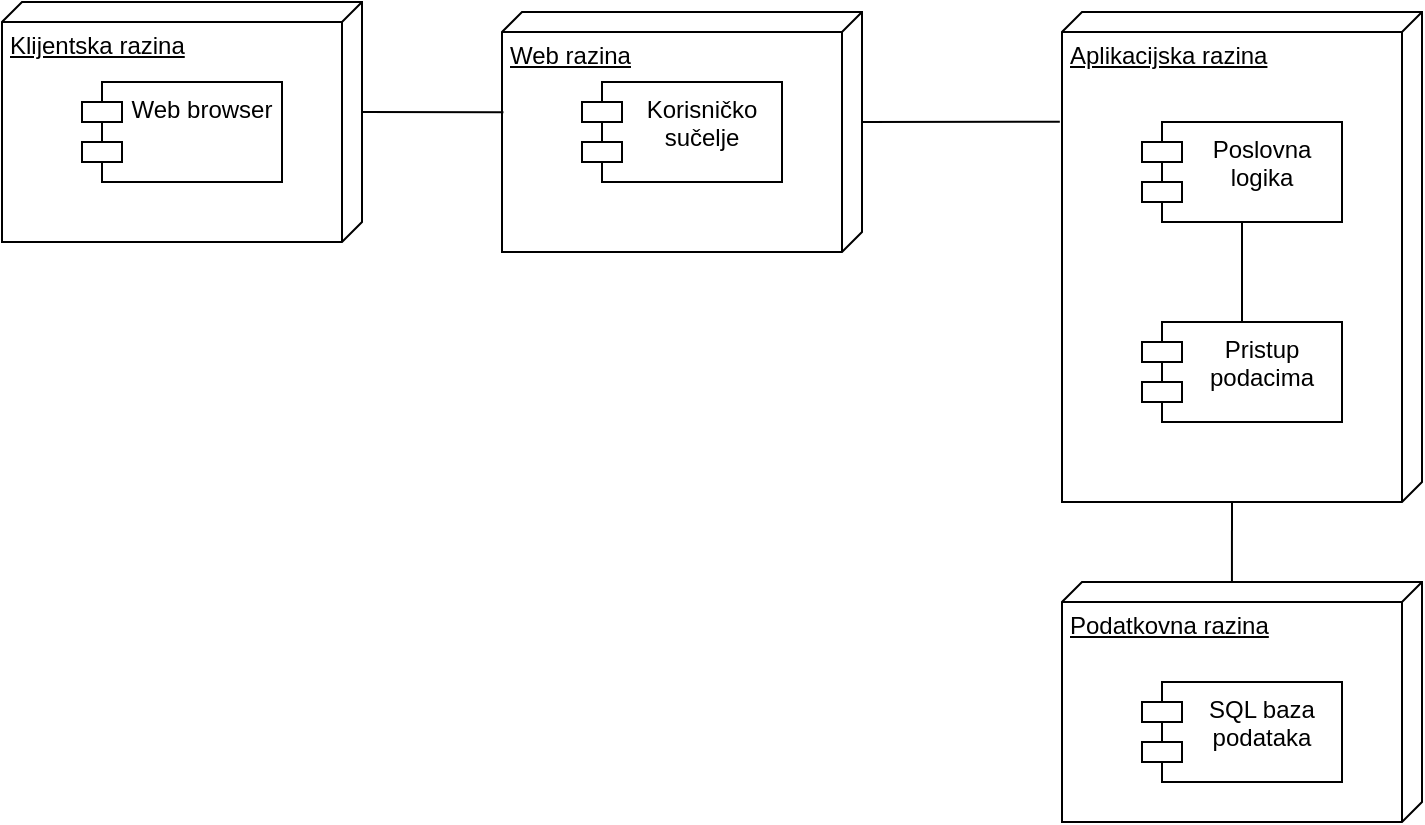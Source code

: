 <mxfile version="21.6.8" type="google">
  <diagram name="Page-1" id="L-5Jpw4bjMBxipK4Py75">
    <mxGraphModel dx="1434" dy="790" grid="1" gridSize="10" guides="1" tooltips="1" connect="1" arrows="1" fold="1" page="1" pageScale="1" pageWidth="827" pageHeight="1169" math="0" shadow="0">
      <root>
        <mxCell id="0" />
        <mxCell id="1" parent="0" />
        <mxCell id="I8ZRsmWN1uhxYX_VTkR--1" value="Klijentska razina" style="verticalAlign=top;align=left;spacingTop=8;spacingLeft=2;spacingRight=12;shape=cube;size=10;direction=south;fontStyle=4;html=1;whiteSpace=wrap;" parent="1" vertex="1">
          <mxGeometry x="100" y="140" width="180" height="120" as="geometry" />
        </mxCell>
        <mxCell id="I8ZRsmWN1uhxYX_VTkR--2" value="Web browser" style="shape=module;align=left;spacingLeft=20;align=center;verticalAlign=top;whiteSpace=wrap;html=1;" parent="1" vertex="1">
          <mxGeometry x="140" y="180" width="100" height="50" as="geometry" />
        </mxCell>
        <mxCell id="I8ZRsmWN1uhxYX_VTkR--3" value="Web razina" style="verticalAlign=top;align=left;spacingTop=8;spacingLeft=2;spacingRight=12;shape=cube;size=10;direction=south;fontStyle=4;html=1;whiteSpace=wrap;" parent="1" vertex="1">
          <mxGeometry x="350" y="145" width="180" height="120" as="geometry" />
        </mxCell>
        <mxCell id="I8ZRsmWN1uhxYX_VTkR--4" value="Korisničko sučelje" style="shape=module;align=left;spacingLeft=20;align=center;verticalAlign=top;whiteSpace=wrap;html=1;" parent="1" vertex="1">
          <mxGeometry x="390" y="180" width="100" height="50" as="geometry" />
        </mxCell>
        <mxCell id="I8ZRsmWN1uhxYX_VTkR--5" value="Aplikacijska razina" style="verticalAlign=top;align=left;spacingTop=8;spacingLeft=2;spacingRight=12;shape=cube;size=10;direction=south;fontStyle=4;html=1;whiteSpace=wrap;" parent="1" vertex="1">
          <mxGeometry x="630" y="145" width="180" height="245" as="geometry" />
        </mxCell>
        <mxCell id="I8ZRsmWN1uhxYX_VTkR--6" value="Poslovna logika" style="shape=module;align=left;spacingLeft=20;align=center;verticalAlign=top;whiteSpace=wrap;html=1;" parent="1" vertex="1">
          <mxGeometry x="670" y="200" width="100" height="50" as="geometry" />
        </mxCell>
        <mxCell id="I8ZRsmWN1uhxYX_VTkR--7" value="Pristup podacima" style="shape=module;align=left;spacingLeft=20;align=center;verticalAlign=top;whiteSpace=wrap;html=1;" parent="1" vertex="1">
          <mxGeometry x="670" y="300" width="100" height="50" as="geometry" />
        </mxCell>
        <mxCell id="I8ZRsmWN1uhxYX_VTkR--8" value="Podatkovna razina" style="verticalAlign=top;align=left;spacingTop=8;spacingLeft=2;spacingRight=12;shape=cube;size=10;direction=south;fontStyle=4;html=1;whiteSpace=wrap;" parent="1" vertex="1">
          <mxGeometry x="630" y="430" width="180" height="120" as="geometry" />
        </mxCell>
        <mxCell id="I8ZRsmWN1uhxYX_VTkR--9" value="SQL baza podataka" style="shape=module;align=left;spacingLeft=20;align=center;verticalAlign=top;whiteSpace=wrap;html=1;" parent="1" vertex="1">
          <mxGeometry x="670" y="480" width="100" height="50" as="geometry" />
        </mxCell>
        <mxCell id="I8ZRsmWN1uhxYX_VTkR--10" value="" style="endArrow=none;html=1;rounded=0;exitX=0;exitY=0;exitDx=55;exitDy=0;exitPerimeter=0;entryX=0.418;entryY=0.996;entryDx=0;entryDy=0;entryPerimeter=0;" parent="1" source="I8ZRsmWN1uhxYX_VTkR--1" target="I8ZRsmWN1uhxYX_VTkR--3" edge="1">
          <mxGeometry width="50" height="50" relative="1" as="geometry">
            <mxPoint x="390" y="330" as="sourcePoint" />
            <mxPoint x="440" y="280" as="targetPoint" />
          </mxGeometry>
        </mxCell>
        <mxCell id="I8ZRsmWN1uhxYX_VTkR--11" value="" style="endArrow=none;html=1;rounded=0;exitX=0;exitY=0;exitDx=55;exitDy=0;exitPerimeter=0;entryX=0.224;entryY=1.006;entryDx=0;entryDy=0;entryPerimeter=0;" parent="1" source="I8ZRsmWN1uhxYX_VTkR--3" target="I8ZRsmWN1uhxYX_VTkR--5" edge="1">
          <mxGeometry width="50" height="50" relative="1" as="geometry">
            <mxPoint x="570" y="370" as="sourcePoint" />
            <mxPoint x="620" y="320" as="targetPoint" />
          </mxGeometry>
        </mxCell>
        <mxCell id="I8ZRsmWN1uhxYX_VTkR--12" value="" style="endArrow=none;html=1;rounded=0;entryX=0.5;entryY=1;entryDx=0;entryDy=0;exitX=0.5;exitY=0;exitDx=0;exitDy=0;" parent="1" source="I8ZRsmWN1uhxYX_VTkR--7" target="I8ZRsmWN1uhxYX_VTkR--6" edge="1">
          <mxGeometry width="50" height="50" relative="1" as="geometry">
            <mxPoint x="620" y="370" as="sourcePoint" />
            <mxPoint x="670" y="320" as="targetPoint" />
          </mxGeometry>
        </mxCell>
        <mxCell id="I8ZRsmWN1uhxYX_VTkR--13" value="" style="endArrow=none;html=1;rounded=0;entryX=0;entryY=0;entryDx=245;entryDy=95;entryPerimeter=0;exitX=-0.002;exitY=0.528;exitDx=0;exitDy=0;exitPerimeter=0;" parent="1" source="I8ZRsmWN1uhxYX_VTkR--8" target="I8ZRsmWN1uhxYX_VTkR--5" edge="1">
          <mxGeometry width="50" height="50" relative="1" as="geometry">
            <mxPoint x="620" y="370" as="sourcePoint" />
            <mxPoint x="670" y="320" as="targetPoint" />
          </mxGeometry>
        </mxCell>
      </root>
    </mxGraphModel>
  </diagram>
</mxfile>
